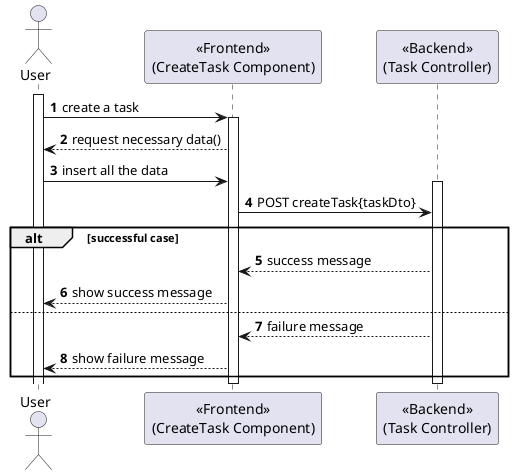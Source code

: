 @startuml
autonumber
'hide footbox
actor "User" as admin

participant "<<Frontend>>\n(CreateTask Component)" as f
participant "<<Backend>>\n(Task Controller)" as c

activate admin

admin -> f: create a task
activate f

f --> admin: request necessary data()
admin -> f : insert all the data
activate c
f -> c: POST createTask{taskDto}

alt successful case
    c --> f: success message
    f --> admin: show success message
else
    c --> f: failure message
    f --> admin: show failure message
end
deactivate c
deactivate f
@enduml